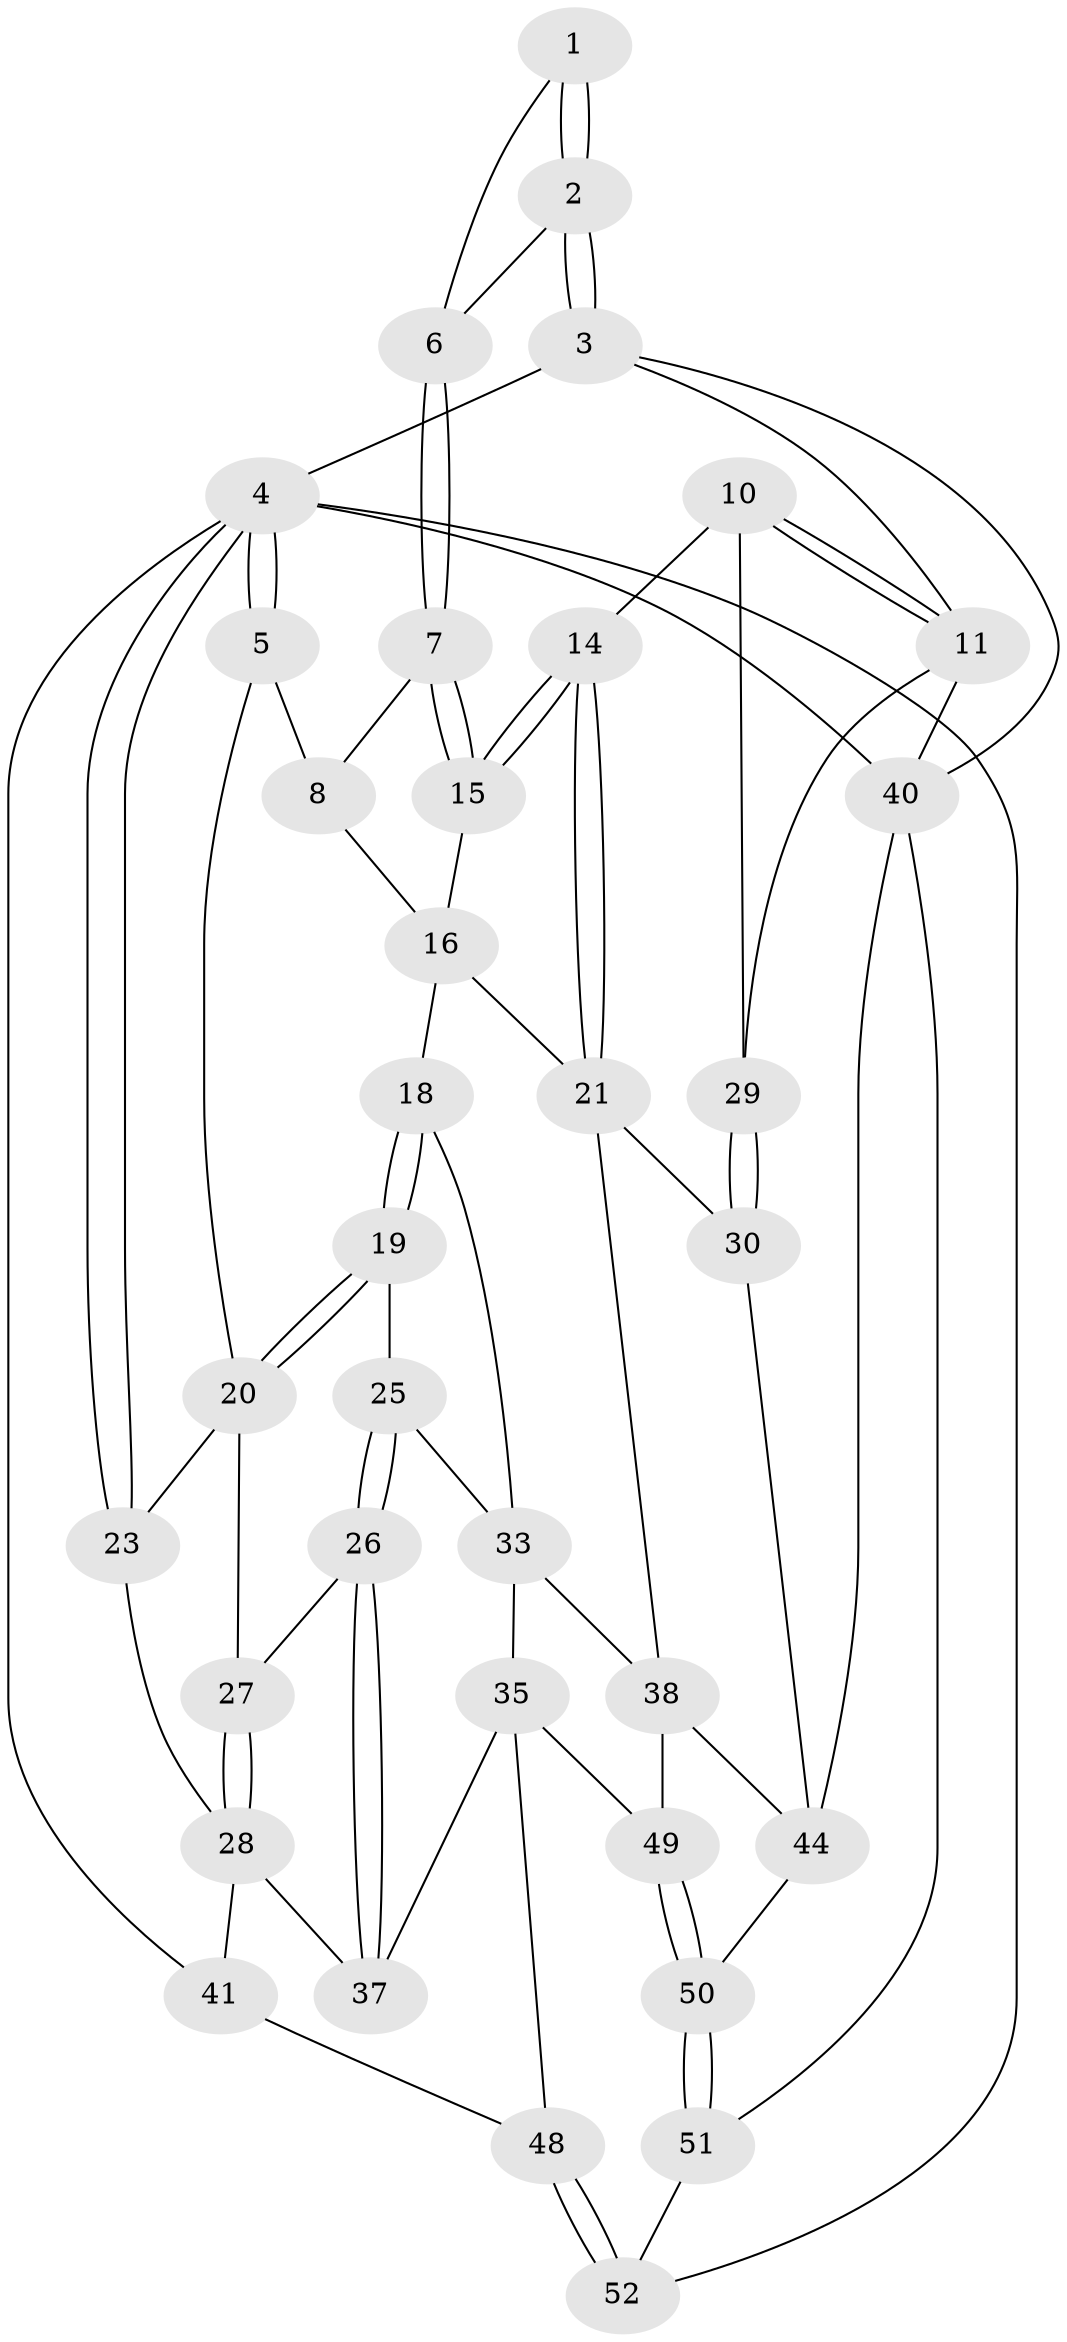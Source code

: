 // original degree distribution, {3: 0.057692307692307696, 6: 0.19230769230769232, 5: 0.5576923076923077, 4: 0.19230769230769232}
// Generated by graph-tools (version 1.1) at 2025/11/02/27/25 16:11:56]
// undirected, 36 vertices, 79 edges
graph export_dot {
graph [start="1"]
  node [color=gray90,style=filled];
  1 [pos="+0.5425275301169078+0"];
  2 [pos="+1+0"];
  3 [pos="+1+0"];
  4 [pos="+0+0",super="+42"];
  5 [pos="+0.49226165977728387+0",super="+9"];
  6 [pos="+0.7346463549329861+0.2571168162284577",super="+12"];
  7 [pos="+0.725721458969374+0.26995635081300834"];
  8 [pos="+0.5267138677586284+0.24111637617620083"];
  10 [pos="+0.8652475129527502+0.30604375696188735",super="+13"];
  11 [pos="+1+0.39607662211349376",super="+31"];
  14 [pos="+0.7500974458358209+0.3796295160618774"];
  15 [pos="+0.7207792854293861+0.28434363401124574"];
  16 [pos="+0.6394594500655756+0.3458610878086565",super="+17"];
  18 [pos="+0.44575515773894436+0.39562420357716693"];
  19 [pos="+0.4358648401843741+0.37720902099171805"];
  20 [pos="+0.3562808460768901+0.1973775523683873",super="+24"];
  21 [pos="+0.5593827370988227+0.5171820090897279",super="+22"];
  23 [pos="+0+0.1292757905012497"];
  25 [pos="+0.24285593196432959+0.47782246622399865"];
  26 [pos="+0.21218396454453758+0.47118445870736986"];
  27 [pos="+0.19410073269603+0.4179018414897451"];
  28 [pos="+0+0.41873583930927305",super="+39"];
  29 [pos="+0.8103297897034814+0.47417904968017094",super="+32"];
  30 [pos="+0.6723062236690823+0.553422671190264",super="+43"];
  33 [pos="+0.29069463677130647+0.49810748900149904",super="+34"];
  35 [pos="+0.3441500315669849+0.7026347301398388",super="+36"];
  37 [pos="+0.16637822908556665+0.6354686188156661"];
  38 [pos="+0.4611423694405518+0.6265137963396696",super="+46"];
  40 [pos="+1+1",super="+47"];
  41 [pos="+0+0.9417835395162524"];
  44 [pos="+0.7719750611814018+0.8542409148431358",super="+45"];
  48 [pos="+0.23643721295419792+0.7693925404637929"];
  49 [pos="+0.47070468970380686+0.865913146213707"];
  50 [pos="+0.4814403031677778+0.9429934966175046"];
  51 [pos="+0.3473555022677246+1"];
  52 [pos="+0.29783762050819673+1"];
  1 -- 2;
  1 -- 2;
  1 -- 6;
  2 -- 3;
  2 -- 3;
  2 -- 6;
  3 -- 4;
  3 -- 11;
  3 -- 40;
  4 -- 5;
  4 -- 5;
  4 -- 23;
  4 -- 23;
  4 -- 40;
  4 -- 41;
  4 -- 52;
  5 -- 8;
  5 -- 20;
  6 -- 7;
  6 -- 7;
  7 -- 8;
  7 -- 15;
  7 -- 15;
  8 -- 16;
  10 -- 11;
  10 -- 11;
  10 -- 29;
  10 -- 14;
  11 -- 40;
  11 -- 29;
  14 -- 15;
  14 -- 15;
  14 -- 21;
  14 -- 21;
  15 -- 16;
  16 -- 18;
  16 -- 21;
  18 -- 19;
  18 -- 19;
  18 -- 33;
  19 -- 20;
  19 -- 20;
  19 -- 25;
  20 -- 27;
  20 -- 23;
  21 -- 30;
  21 -- 38;
  23 -- 28;
  25 -- 26;
  25 -- 26;
  25 -- 33;
  26 -- 27;
  26 -- 37;
  26 -- 37;
  27 -- 28;
  27 -- 28;
  28 -- 41;
  28 -- 37;
  29 -- 30 [weight=2];
  29 -- 30;
  30 -- 44;
  33 -- 35;
  33 -- 38;
  35 -- 49;
  35 -- 48;
  35 -- 37;
  38 -- 49;
  38 -- 44;
  40 -- 51;
  40 -- 44;
  41 -- 48;
  44 -- 50;
  48 -- 52;
  48 -- 52;
  49 -- 50;
  49 -- 50;
  50 -- 51;
  50 -- 51;
  51 -- 52;
}
